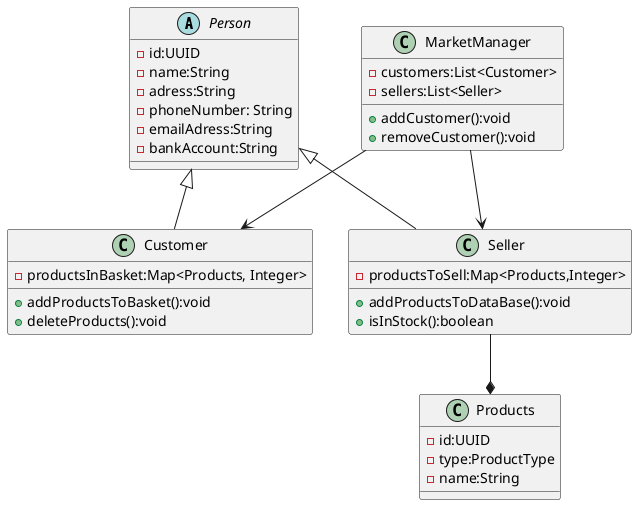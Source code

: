 @startuml
abstract class Person{
-id:UUID
-name:String
-adress:String
-phoneNumber: String
-emailAdress:String
-bankAccount:String

}
class Customer extends Person{
-productsInBasket:Map<Products, Integer>
+addProductsToBasket():void
+deleteProducts():void

}
class Seller extends Person{
-productsToSell:Map<Products,Integer>
+addProductsToDataBase():void
+isInStock():boolean
}

class Products {
-id:UUID
-type:ProductType
-name:String
}

class MarketManager{
-customers:List<Customer>
-sellers:List<Seller>
+addCustomer():void
+removeCustomer():void

}
MarketManager-->Customer
MarketManager-->Seller
Seller--*Products
@enduml